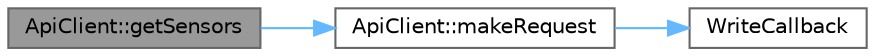 digraph "ApiClient::getSensors"
{
 // LATEX_PDF_SIZE
  bgcolor="transparent";
  edge [fontname=Helvetica,fontsize=10,labelfontname=Helvetica,labelfontsize=10];
  node [fontname=Helvetica,fontsize=10,shape=box,height=0.2,width=0.4];
  rankdir="LR";
  Node1 [id="Node000001",label="ApiClient::getSensors",height=0.2,width=0.4,color="gray40", fillcolor="grey60", style="filled", fontcolor="black",tooltip="Pobiera listę czujników dla danej stacji."];
  Node1 -> Node2 [id="edge1_Node000001_Node000002",color="steelblue1",style="solid",tooltip=" "];
  Node2 [id="Node000002",label="ApiClient::makeRequest",height=0.2,width=0.4,color="grey40", fillcolor="white", style="filled",URL="$class_api_client.html#a85e749188e733b82d0366dfabdfa7532",tooltip="Funkcja pomocnicza do wykonywania zapytań HTTP."];
  Node2 -> Node3 [id="edge2_Node000002_Node000003",color="steelblue1",style="solid",tooltip=" "];
  Node3 [id="Node000003",label="WriteCallback",height=0.2,width=0.4,color="grey40", fillcolor="white", style="filled",URL="$api__client_8cpp.html#ab54064eb3c1650bc846b7731da4b07b1",tooltip=" "];
}
